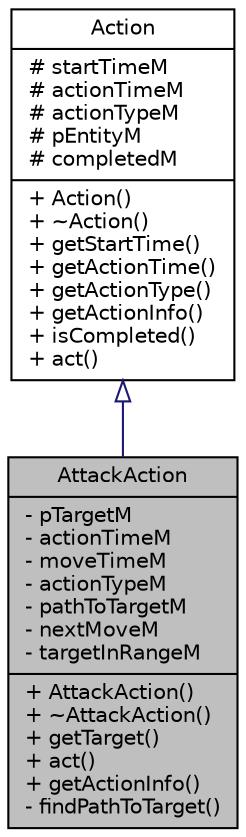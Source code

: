digraph "AttackAction"
{
 // LATEX_PDF_SIZE
  edge [fontname="Helvetica",fontsize="10",labelfontname="Helvetica",labelfontsize="10"];
  node [fontname="Helvetica",fontsize="10",shape=record];
  Node1 [label="{AttackAction\n|- pTargetM\l- actionTimeM\l- moveTimeM\l- actionTypeM\l- pathToTargetM\l- nextMoveM\l- targetInRangeM\l|+ AttackAction()\l+ ~AttackAction()\l+ getTarget()\l+ act()\l+ getActionInfo()\l- findPathToTarget()\l}",height=0.2,width=0.4,color="black", fillcolor="grey75", style="filled", fontcolor="black",tooltip="Action used for attacks."];
  Node2 -> Node1 [dir="back",color="midnightblue",fontsize="10",style="solid",arrowtail="onormal",fontname="Helvetica"];
  Node2 [label="{Action\n|# startTimeM\l# actionTimeM\l# actionTypeM\l# pEntityM\l# completedM\l|+ Action()\l+ ~Action()\l+ getStartTime()\l+ getActionTime()\l+ getActionType()\l+ getActionInfo()\l+ isCompleted()\l+ act()\l}",height=0.2,width=0.4,color="black", fillcolor="white", style="filled",URL="$classAction.html",tooltip="Represents an action that an entity can perform."];
}
